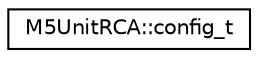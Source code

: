 digraph "Graphical Class Hierarchy"
{
 // LATEX_PDF_SIZE
  edge [fontname="Helvetica",fontsize="10",labelfontname="Helvetica",labelfontsize="10"];
  node [fontname="Helvetica",fontsize="10",shape=record];
  rankdir="LR";
  Node0 [label="M5UnitRCA::config_t",height=0.2,width=0.4,color="black", fillcolor="white", style="filled",URL="$d3/d20/structM5UnitRCA_1_1config__t.html",tooltip=" "];
}
